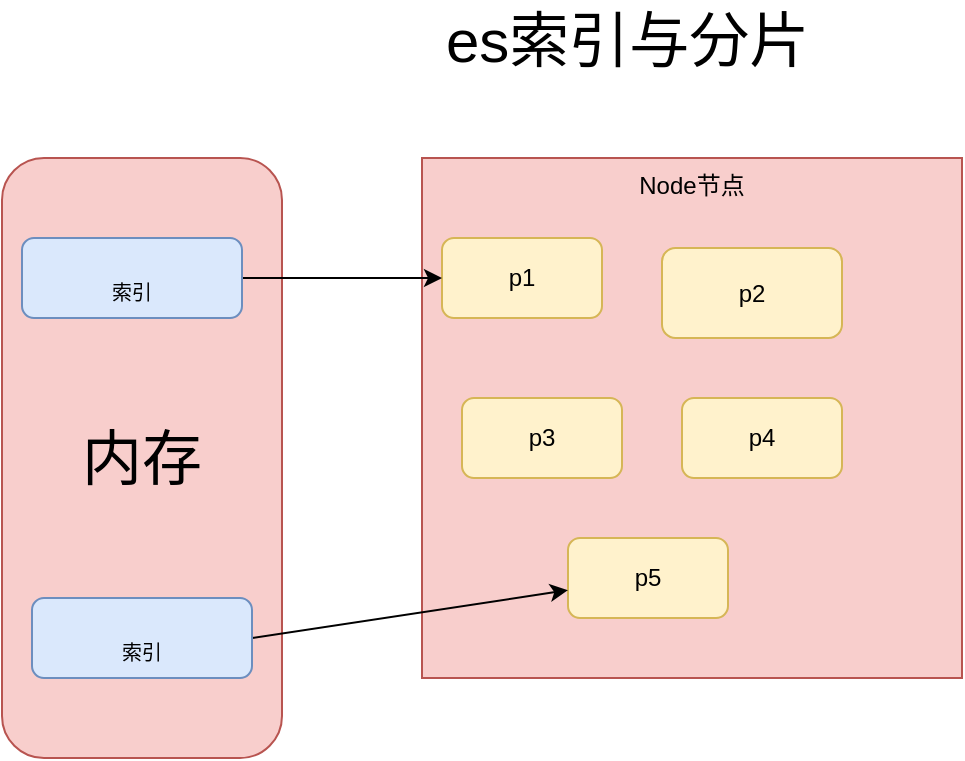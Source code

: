 <mxfile version="13.0.8" type="github" pages="2"><diagram id="YECF114RWzN1worP9yvh" name="第 1 页"><mxGraphModel dx="781" dy="509" grid="1" gridSize="10" guides="1" tooltips="1" connect="1" arrows="1" fold="1" page="1" pageScale="1" pageWidth="827" pageHeight="1169" math="0" shadow="0"><root><mxCell id="0"/><mxCell id="1" parent="0"/><mxCell id="gu5KawZ7DleCA4VeFYSE-1" value="Node节点" style="rounded=0;whiteSpace=wrap;html=1;verticalAlign=top;fillColor=#f8cecc;strokeColor=#b85450;" parent="1" vertex="1"><mxGeometry x="260" y="160" width="270" height="260" as="geometry"/></mxCell><mxCell id="gu5KawZ7DleCA4VeFYSE-2" value="p1" style="rounded=1;whiteSpace=wrap;html=1;fillColor=#fff2cc;strokeColor=#d6b656;" parent="1" vertex="1"><mxGeometry x="270" y="200" width="80" height="40" as="geometry"/></mxCell><mxCell id="gu5KawZ7DleCA4VeFYSE-3" value="p2" style="rounded=1;whiteSpace=wrap;html=1;fillColor=#fff2cc;strokeColor=#d6b656;" parent="1" vertex="1"><mxGeometry x="380" y="205" width="90" height="45" as="geometry"/></mxCell><mxCell id="gu5KawZ7DleCA4VeFYSE-4" value="p3" style="rounded=1;whiteSpace=wrap;html=1;fillColor=#fff2cc;strokeColor=#d6b656;" parent="1" vertex="1"><mxGeometry x="280" y="280" width="80" height="40" as="geometry"/></mxCell><mxCell id="gu5KawZ7DleCA4VeFYSE-5" value="p4" style="rounded=1;whiteSpace=wrap;html=1;fillColor=#fff2cc;strokeColor=#d6b656;" parent="1" vertex="1"><mxGeometry x="390" y="280" width="80" height="40" as="geometry"/></mxCell><mxCell id="gu5KawZ7DleCA4VeFYSE-6" value="p5" style="rounded=1;whiteSpace=wrap;html=1;fillColor=#fff2cc;strokeColor=#d6b656;" parent="1" vertex="1"><mxGeometry x="333" y="350" width="80" height="40" as="geometry"/></mxCell><mxCell id="gu5KawZ7DleCA4VeFYSE-7" value="es索引与分片" style="text;html=1;resizable=0;points=[];autosize=1;align=left;verticalAlign=top;spacingTop=-4;fontSize=30;" parent="1" vertex="1"><mxGeometry x="270" y="81" width="90" height="20" as="geometry"/></mxCell><mxCell id="gu5KawZ7DleCA4VeFYSE-8" value="内存" style="rounded=1;whiteSpace=wrap;html=1;fontSize=30;fillColor=#f8cecc;strokeColor=#b85450;" parent="1" vertex="1"><mxGeometry x="50" y="160" width="140" height="300" as="geometry"/></mxCell><mxCell id="gu5KawZ7DleCA4VeFYSE-10" style="edgeStyle=orthogonalEdgeStyle;rounded=0;orthogonalLoop=1;jettySize=auto;html=1;exitX=1;exitY=0.5;exitDx=0;exitDy=0;fontSize=30;" parent="1" source="gu5KawZ7DleCA4VeFYSE-9" target="gu5KawZ7DleCA4VeFYSE-2" edge="1"><mxGeometry relative="1" as="geometry"/></mxCell><mxCell id="gu5KawZ7DleCA4VeFYSE-9" value="&lt;font style=&quot;font-size: 10px&quot;&gt;索引&lt;/font&gt;" style="rounded=1;whiteSpace=wrap;html=1;fontSize=30;fillColor=#dae8fc;strokeColor=#6c8ebf;" parent="1" vertex="1"><mxGeometry x="60" y="200" width="110" height="40" as="geometry"/></mxCell><mxCell id="gu5KawZ7DleCA4VeFYSE-12" style="rounded=0;orthogonalLoop=1;jettySize=auto;html=1;exitX=1;exitY=0.5;exitDx=0;exitDy=0;fontSize=30;" parent="1" source="gu5KawZ7DleCA4VeFYSE-11" target="gu5KawZ7DleCA4VeFYSE-6" edge="1"><mxGeometry relative="1" as="geometry"/></mxCell><mxCell id="gu5KawZ7DleCA4VeFYSE-11" value="&lt;font style=&quot;font-size: 10px&quot;&gt;索引&lt;/font&gt;" style="rounded=1;whiteSpace=wrap;html=1;fontSize=30;fillColor=#dae8fc;strokeColor=#6c8ebf;" parent="1" vertex="1"><mxGeometry x="65" y="380" width="110" height="40" as="geometry"/></mxCell></root></mxGraphModel></diagram><diagram id="E-hk1m2YjPLAvY1OEp2z" name="第 2 页"><mxGraphModel dx="781" dy="509" grid="1" gridSize="10" guides="1" tooltips="1" connect="1" arrows="1" fold="1" page="1" pageScale="1" pageWidth="827" pageHeight="1169" math="0" shadow="0"><root><mxCell id="-b5pIv4eRda5pQrgrje--0"/><mxCell id="-b5pIv4eRda5pQrgrje--1" parent="-b5pIv4eRda5pQrgrje--0"/><mxCell id="-b5pIv4eRda5pQrgrje--2" value="Node增加与减少" style="text;html=1;resizable=0;points=[];autosize=1;align=left;verticalAlign=top;spacingTop=-4;fontSize=30;" parent="-b5pIv4eRda5pQrgrje--1" vertex="1"><mxGeometry x="200" y="60" width="240" height="40" as="geometry"/></mxCell><mxCell id="-b5pIv4eRda5pQrgrje--3" value="两个节点" style="rounded=0;whiteSpace=wrap;html=1;fontSize=30;verticalAlign=top;" parent="-b5pIv4eRda5pQrgrje--1" vertex="1"><mxGeometry x="50" y="140" width="750" height="250" as="geometry"/></mxCell><mxCell id="-b5pIv4eRda5pQrgrje--4" value="" style="rounded=1;whiteSpace=wrap;html=1;fontSize=30;" parent="-b5pIv4eRda5pQrgrje--1" vertex="1"><mxGeometry x="120" y="193" width="230" height="143" as="geometry"/></mxCell><mxCell id="-b5pIv4eRda5pQrgrje--5" value="" style="rounded=1;whiteSpace=wrap;html=1;fontSize=30;" parent="-b5pIv4eRda5pQrgrje--1" vertex="1"><mxGeometry x="440" y="193" width="250" height="147" as="geometry"/></mxCell><mxCell id="-b5pIv4eRda5pQrgrje--6" value="p1" style="rounded=1;whiteSpace=wrap;html=1;fontSize=30;" parent="-b5pIv4eRda5pQrgrje--1" vertex="1"><mxGeometry x="140" y="230" width="50" height="50" as="geometry"/></mxCell><mxCell id="-b5pIv4eRda5pQrgrje--7" value="r0" style="rounded=1;whiteSpace=wrap;html=1;fontSize=30;" parent="-b5pIv4eRda5pQrgrje--1" vertex="1"><mxGeometry x="210.5" y="234.5" width="50" height="50" as="geometry"/></mxCell><mxCell id="-b5pIv4eRda5pQrgrje--8" value="r1" style="rounded=1;whiteSpace=wrap;html=1;fontSize=30;" parent="-b5pIv4eRda5pQrgrje--1" vertex="1"><mxGeometry x="281" y="234.5" width="50" height="50" as="geometry"/></mxCell><mxCell id="-b5pIv4eRda5pQrgrje--9" value="r2" style="rounded=1;whiteSpace=wrap;html=1;fontSize=30;" parent="-b5pIv4eRda5pQrgrje--1" vertex="1"><mxGeometry x="625" y="234.5" width="50" height="50" as="geometry"/></mxCell><mxCell id="-b5pIv4eRda5pQrgrje--10" value="p2" style="rounded=1;whiteSpace=wrap;html=1;fontSize=30;" parent="-b5pIv4eRda5pQrgrje--1" vertex="1"><mxGeometry x="540" y="234.5" width="50" height="50" as="geometry"/></mxCell><mxCell id="-b5pIv4eRda5pQrgrje--11" value="p0" style="rounded=1;whiteSpace=wrap;html=1;fontSize=30;" parent="-b5pIv4eRda5pQrgrje--1" vertex="1"><mxGeometry x="460" y="230" width="50" height="50" as="geometry"/></mxCell><mxCell id="-b5pIv4eRda5pQrgrje--13" value="三个节点" style="rounded=0;whiteSpace=wrap;html=1;fontSize=30;verticalAlign=top;" parent="-b5pIv4eRda5pQrgrje--1" vertex="1"><mxGeometry x="40" y="455" width="750" height="240" as="geometry"/></mxCell><mxCell id="-b5pIv4eRda5pQrgrje--14" value="" style="rounded=1;whiteSpace=wrap;html=1;fontSize=30;" parent="-b5pIv4eRda5pQrgrje--1" vertex="1"><mxGeometry x="91" y="500" width="190" height="150" as="geometry"/></mxCell><mxCell id="-b5pIv4eRda5pQrgrje--16" value="" style="rounded=1;whiteSpace=wrap;html=1;fontSize=30;" parent="-b5pIv4eRda5pQrgrje--1" vertex="1"><mxGeometry x="330" y="509" width="190" height="150" as="geometry"/></mxCell><mxCell id="-b5pIv4eRda5pQrgrje--17" value="" style="rounded=1;whiteSpace=wrap;html=1;fontSize=30;" parent="-b5pIv4eRda5pQrgrje--1" vertex="1"><mxGeometry x="555" y="500" width="190" height="150" as="geometry"/></mxCell><mxCell id="-b5pIv4eRda5pQrgrje--18" value="&lt;span&gt;(3个主分片+3个副本)&lt;/span&gt;" style="text;html=1;resizable=0;points=[];autosize=1;align=left;verticalAlign=top;spacingTop=-4;fontSize=30;" parent="-b5pIv4eRda5pQrgrje--1" vertex="1"><mxGeometry x="445" y="80" width="300" height="40" as="geometry"/></mxCell><mxCell id="-b5pIv4eRda5pQrgrje--21" value="p1" style="rounded=1;whiteSpace=wrap;html=1;fontSize=30;" parent="-b5pIv4eRda5pQrgrje--1" vertex="1"><mxGeometry x="115" y="534" width="50" height="50" as="geometry"/></mxCell><mxCell id="-b5pIv4eRda5pQrgrje--22" value="p1" style="rounded=1;whiteSpace=wrap;html=1;fontSize=30;" parent="-b5pIv4eRda5pQrgrje--1" vertex="1"><mxGeometry x="190" y="534" width="50" height="50" as="geometry"/></mxCell><mxCell id="-b5pIv4eRda5pQrgrje--23" value="p1" style="rounded=1;whiteSpace=wrap;html=1;fontSize=30;" parent="-b5pIv4eRda5pQrgrje--1" vertex="1"><mxGeometry x="665" y="550" width="50" height="50" as="geometry"/></mxCell><mxCell id="-b5pIv4eRda5pQrgrje--24" value="p1" style="rounded=1;whiteSpace=wrap;html=1;fontSize=30;" parent="-b5pIv4eRda5pQrgrje--1" vertex="1"><mxGeometry x="580" y="550" width="50" height="50" as="geometry"/></mxCell><mxCell id="-b5pIv4eRda5pQrgrje--25" value="p1" style="rounded=1;whiteSpace=wrap;html=1;fontSize=30;" parent="-b5pIv4eRda5pQrgrje--1" vertex="1"><mxGeometry x="435" y="545" width="50" height="50" as="geometry"/></mxCell><mxCell id="-b5pIv4eRda5pQrgrje--26" value="p1" style="rounded=1;whiteSpace=wrap;html=1;fontSize=30;" parent="-b5pIv4eRda5pQrgrje--1" vertex="1"><mxGeometry x="350" y="550" width="50" height="50" as="geometry"/></mxCell></root></mxGraphModel></diagram></mxfile>